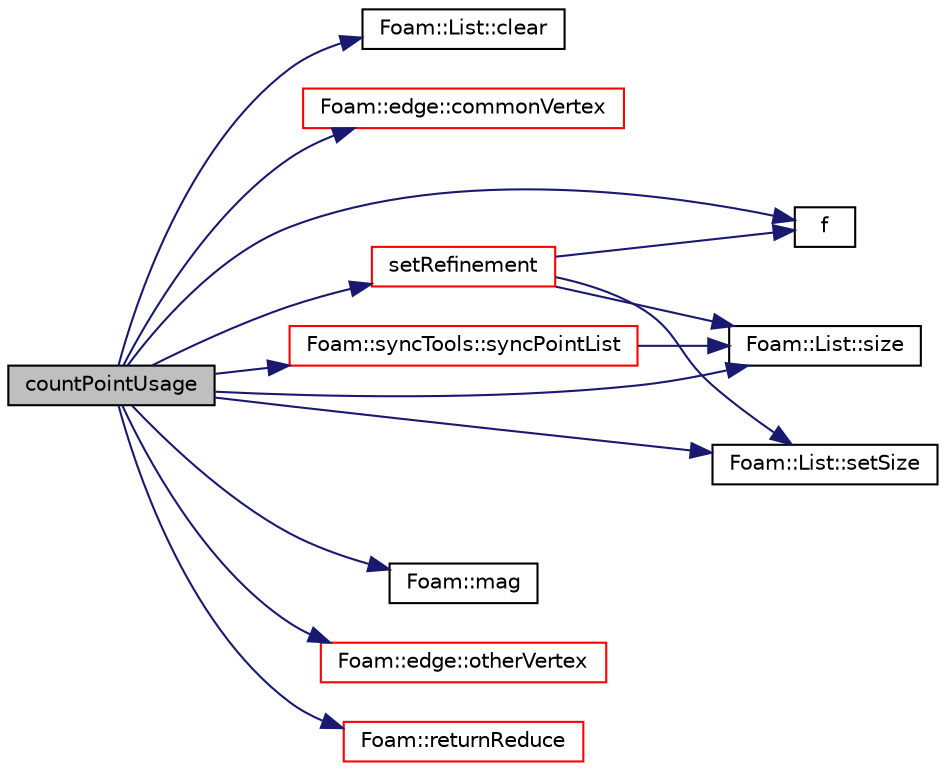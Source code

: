 digraph "countPointUsage"
{
  bgcolor="transparent";
  edge [fontname="Helvetica",fontsize="10",labelfontname="Helvetica",labelfontsize="10"];
  node [fontname="Helvetica",fontsize="10",shape=record];
  rankdir="LR";
  Node418 [label="countPointUsage",height=0.2,width=0.4,color="black", fillcolor="grey75", style="filled", fontcolor="black"];
  Node418 -> Node419 [color="midnightblue",fontsize="10",style="solid",fontname="Helvetica"];
  Node419 [label="Foam::List::clear",height=0.2,width=0.4,color="black",URL="$a26833.html#ac8bb3912a3ce86b15842e79d0b421204",tooltip="Clear the list, i.e. set size to zero. "];
  Node418 -> Node420 [color="midnightblue",fontsize="10",style="solid",fontname="Helvetica"];
  Node420 [label="Foam::edge::commonVertex",height=0.2,width=0.4,color="red",URL="$a28361.html#ac970dd3bffe2cba40cd326203b7f4bf7",tooltip="Return common vertex. "];
  Node418 -> Node424 [color="midnightblue",fontsize="10",style="solid",fontname="Helvetica"];
  Node424 [label="f",height=0.2,width=0.4,color="black",URL="$a18335.html#a888be93833ac7a23170555c69c690288"];
  Node418 -> Node425 [color="midnightblue",fontsize="10",style="solid",fontname="Helvetica"];
  Node425 [label="Foam::mag",height=0.2,width=0.4,color="black",URL="$a21851.html#a929da2a3fdcf3dacbbe0487d3a330dae"];
  Node418 -> Node426 [color="midnightblue",fontsize="10",style="solid",fontname="Helvetica"];
  Node426 [label="Foam::edge::otherVertex",height=0.2,width=0.4,color="red",URL="$a28361.html#abdf093da438a74d23c7552fc545bf0c4",tooltip="Given one vertex, return the other. "];
  Node418 -> Node427 [color="midnightblue",fontsize="10",style="solid",fontname="Helvetica"];
  Node427 [label="Foam::returnReduce",height=0.2,width=0.4,color="red",URL="$a21851.html#a8d528a67d2a9c6fe4fb94bc86872624b"];
  Node418 -> Node450 [color="midnightblue",fontsize="10",style="solid",fontname="Helvetica"];
  Node450 [label="setRefinement",height=0.2,width=0.4,color="red",URL="$a22485.html#a9e4bbed42eb828caa39cf0e1c437bb88",tooltip="Play commands into polyTopoChange to remove points. Gets. "];
  Node450 -> Node424 [color="midnightblue",fontsize="10",style="solid",fontname="Helvetica"];
  Node450 -> Node431 [color="midnightblue",fontsize="10",style="solid",fontname="Helvetica"];
  Node431 [label="Foam::List::size",height=0.2,width=0.4,color="black",URL="$a26833.html#a8a5f6fa29bd4b500caf186f60245b384",tooltip="Override size to be inconsistent with allocated storage. "];
  Node450 -> Node636 [color="midnightblue",fontsize="10",style="solid",fontname="Helvetica"];
  Node636 [label="Foam::List::setSize",height=0.2,width=0.4,color="black",URL="$a26833.html#aedb985ffeaf1bdbfeccc2a8730405703",tooltip="Reset size of List. "];
  Node418 -> Node636 [color="midnightblue",fontsize="10",style="solid",fontname="Helvetica"];
  Node418 -> Node431 [color="midnightblue",fontsize="10",style="solid",fontname="Helvetica"];
  Node418 -> Node820 [color="midnightblue",fontsize="10",style="solid",fontname="Helvetica"];
  Node820 [label="Foam::syncTools::syncPointList",height=0.2,width=0.4,color="red",URL="$a28657.html#a197ed77a9101bdfb37253bd3f507c017",tooltip="Synchronize values on all mesh points. "];
  Node820 -> Node431 [color="midnightblue",fontsize="10",style="solid",fontname="Helvetica"];
}
